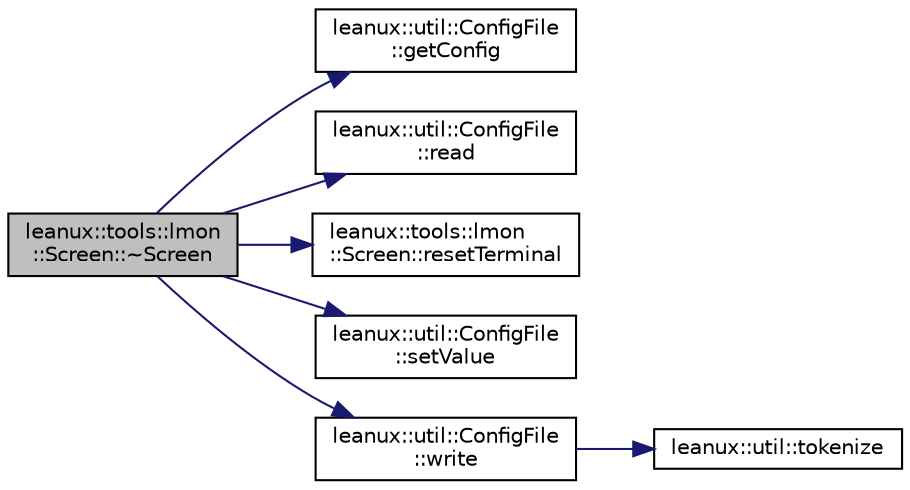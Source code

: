 digraph "leanux::tools::lmon::Screen::~Screen"
{
 // LATEX_PDF_SIZE
  bgcolor="transparent";
  edge [fontname="Helvetica",fontsize="10",labelfontname="Helvetica",labelfontsize="10"];
  node [fontname="Helvetica",fontsize="10",shape=record];
  rankdir="LR";
  Node1 [label="leanux::tools::lmon\l::Screen::~Screen",height=0.2,width=0.4,color="black", fillcolor="grey75", style="filled", fontcolor="black",tooltip="Destructor."];
  Node1 -> Node2 [color="midnightblue",fontsize="10",style="solid",fontname="Helvetica"];
  Node2 [label="leanux::util::ConfigFile\l::getConfig",height=0.2,width=0.4,color="black",URL="$classleanux_1_1util_1_1ConfigFile.html#a8cef175948cd9727c732de3a605c99ba",tooltip="Get the ConfigurationFile object for the appname, or construct one if it does not exist."];
  Node1 -> Node3 [color="midnightblue",fontsize="10",style="solid",fontname="Helvetica"];
  Node3 [label="leanux::util::ConfigFile\l::read",height=0.2,width=0.4,color="black",URL="$classleanux_1_1util_1_1ConfigFile.html#a0a9d268bdbb30ef4953e13c9cfc23826",tooltip="read and interpret the configuration file."];
  Node1 -> Node4 [color="midnightblue",fontsize="10",style="solid",fontname="Helvetica"];
  Node4 [label="leanux::tools::lmon\l::Screen::resetTerminal",height=0.2,width=0.4,color="black",URL="$classleanux_1_1tools_1_1lmon_1_1Screen.html#ac959680f08e2adf792fd060fe4171113",tooltip="Deinitialize and stop the ncurses Screen."];
  Node1 -> Node5 [color="midnightblue",fontsize="10",style="solid",fontname="Helvetica"];
  Node5 [label="leanux::util::ConfigFile\l::setValue",height=0.2,width=0.4,color="black",URL="$classleanux_1_1util_1_1ConfigFile.html#ae6cf7d025a02a7b114c60adca7618ec9",tooltip="Set the configuration parameter to an int value."];
  Node1 -> Node6 [color="midnightblue",fontsize="10",style="solid",fontname="Helvetica"];
  Node6 [label="leanux::util::ConfigFile\l::write",height=0.2,width=0.4,color="black",URL="$classleanux_1_1util_1_1ConfigFile.html#a51029ba31414b49297e706fe40832a6f",tooltip="write out the configuration file, including runtime modifications."];
  Node6 -> Node7 [color="midnightblue",fontsize="10",style="solid",fontname="Helvetica"];
  Node7 [label="leanux::util::tokenize",height=0.2,width=0.4,color="black",URL="$namespaceleanux_1_1util.html#a3b691a56e21c20628e956b8ec995d53f",tooltip=" "];
}
